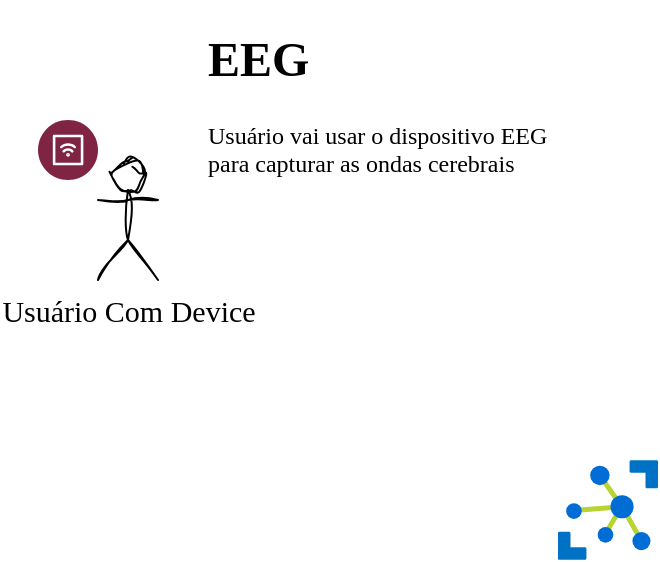 <mxfile version="23.1.7" type="github">
  <diagram name="Page-1" id="wwbnV_34MRmeV434yj99">
    <mxGraphModel dx="683" dy="432" grid="1" gridSize="10" guides="1" tooltips="1" connect="1" arrows="1" fold="1" page="1" pageScale="1" pageWidth="827" pageHeight="1169" math="0" shadow="0">
      <root>
        <mxCell id="0" />
        <mxCell id="1" parent="0" />
        <mxCell id="Q6biucnJC9BRc-59Tik5-1" value="Usuário Com Device" style="shape=umlActor;verticalLabelPosition=bottom;verticalAlign=top;html=1;outlineConnect=0;fontFamily=Kalam;fontSource=https%3A%2F%2Ffonts.googleapis.com%2Fcss%3Ffamily%3DKalam;fontSize=15;labelBackgroundColor=none;sketch=1;curveFitting=1;jiggle=2;" vertex="1" parent="1">
          <mxGeometry x="350" y="160" width="30" height="60" as="geometry" />
        </mxCell>
        <mxCell id="Q6biucnJC9BRc-59Tik5-2" value="&lt;h1&gt;&lt;font data-font-src=&quot;https://fonts.googleapis.com/css?family=Kalam&quot; face=&quot;Kalam&quot;&gt;EEG&lt;br&gt;&lt;/font&gt;&lt;/h1&gt;&lt;p&gt;&lt;font data-font-src=&quot;https://fonts.googleapis.com/css?family=Kalam&quot; face=&quot;Kalam&quot;&gt;Usuário vai usar o dispositivo EEG para capturar as ondas cerebrais&lt;br&gt;&lt;/font&gt;&lt;/p&gt;" style="text;html=1;spacing=5;spacingTop=-20;whiteSpace=wrap;overflow=hidden;rounded=0;" vertex="1" parent="1">
          <mxGeometry x="400" y="90" width="190" height="120" as="geometry" />
        </mxCell>
        <mxCell id="Q6biucnJC9BRc-59Tik5-3" value="" style="verticalLabelPosition=bottom;aspect=fixed;html=1;shape=mxgraph.salesforce.iot2;" vertex="1" parent="1">
          <mxGeometry x="320" y="140" width="30" height="30" as="geometry" />
        </mxCell>
        <mxCell id="Q6biucnJC9BRc-59Tik5-4" value="" style="image;sketch=0;aspect=fixed;html=1;points=[];align=center;fontSize=12;image=img/lib/mscae/Azure_IoT_Hub.svg;" vertex="1" parent="1">
          <mxGeometry x="580" y="310" width="50" height="50" as="geometry" />
        </mxCell>
      </root>
    </mxGraphModel>
  </diagram>
</mxfile>
